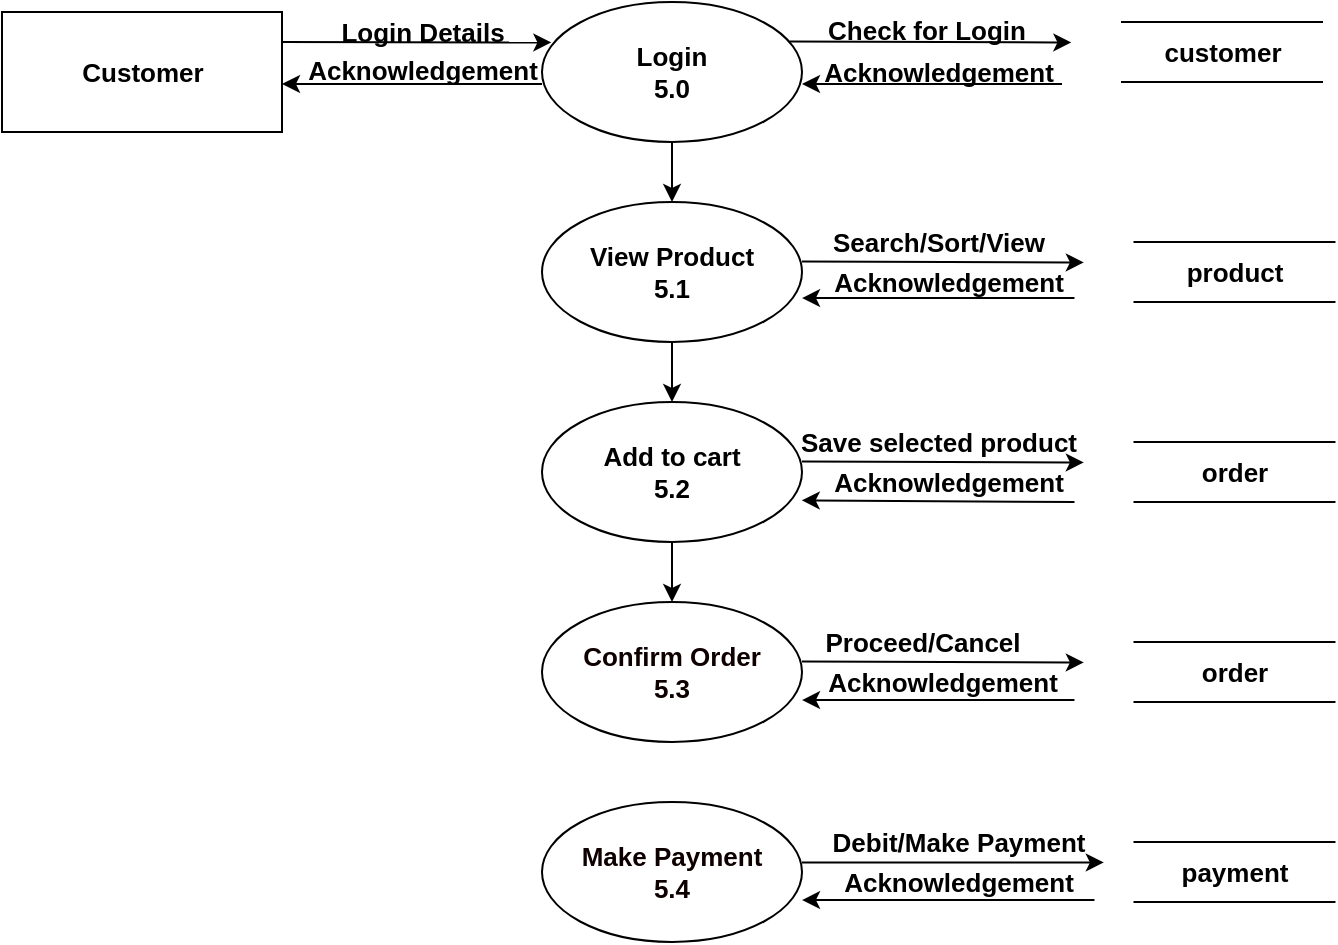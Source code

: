 <mxfile>
    <diagram id="whXCd60FaXvsw_np8MrZ" name="Page-1">
        <mxGraphModel dx="722" dy="551" grid="1" gridSize="10" guides="1" tooltips="1" connect="1" arrows="1" fold="1" page="1" pageScale="1" pageWidth="827" pageHeight="1169" background="#ffffff" math="0" shadow="0">
            <root>
                <mxCell id="0"/>
                <mxCell id="1" parent="0"/>
                <mxCell id="2" style="edgeStyle=none;html=1;exitX=0;exitY=0.5;exitDx=0;exitDy=0;entryX=1;entryY=0.5;entryDx=0;entryDy=0;strokeColor=#000000;" parent="1" edge="1">
                    <mxGeometry relative="1" as="geometry">
                        <mxPoint x="310" y="161" as="sourcePoint"/>
                        <mxPoint x="180" y="161" as="targetPoint"/>
                    </mxGeometry>
                </mxCell>
                <mxCell id="3" style="edgeStyle=none;html=1;exitX=0.5;exitY=1;exitDx=0;exitDy=0;entryX=0.5;entryY=0;entryDx=0;entryDy=0;fontSize=13;fontColor=#0F0000;strokeColor=#000000;" parent="1" source="4" target="11" edge="1">
                    <mxGeometry relative="1" as="geometry"/>
                </mxCell>
                <mxCell id="4" value="&lt;b style=&quot;font-size: 13px&quot;&gt;&lt;font color=&quot;#000000&quot; style=&quot;font-size: 13px&quot;&gt;Login&lt;br&gt;5.0&lt;/font&gt;&lt;/b&gt;" style="ellipse;whiteSpace=wrap;html=1;strokeColor=#000000;fillColor=none;" parent="1" vertex="1">
                    <mxGeometry x="310" y="120" width="130" height="70" as="geometry"/>
                </mxCell>
                <mxCell id="5" style="edgeStyle=none;html=1;exitX=1;exitY=0.25;exitDx=0;exitDy=0;entryX=0.036;entryY=0.289;entryDx=0;entryDy=0;entryPerimeter=0;strokeColor=#000000;" parent="1" source="6" target="4" edge="1">
                    <mxGeometry relative="1" as="geometry"/>
                </mxCell>
                <mxCell id="6" value="&lt;b&gt;Customer&lt;/b&gt;" style="html=1;dashed=0;whitespace=wrap;fontSize=13;fontColor=#000000;strokeColor=#000000;fillColor=none;" parent="1" vertex="1">
                    <mxGeometry x="40" y="125" width="140" height="60" as="geometry"/>
                </mxCell>
                <mxCell id="7" style="edgeStyle=none;html=1;exitX=0;exitY=0.5;exitDx=0;exitDy=0;entryX=1;entryY=0.5;entryDx=0;entryDy=0;strokeColor=#000000;" parent="1" edge="1">
                    <mxGeometry relative="1" as="geometry">
                        <mxPoint x="570" y="161" as="sourcePoint"/>
                        <mxPoint x="440" y="161" as="targetPoint"/>
                    </mxGeometry>
                </mxCell>
                <mxCell id="8" style="edgeStyle=none;html=1;exitX=0.952;exitY=0.282;exitDx=0;exitDy=0;entryX=0.036;entryY=0.289;entryDx=0;entryDy=0;entryPerimeter=0;strokeColor=#000000;exitPerimeter=0;" parent="1" source="4" edge="1">
                    <mxGeometry relative="1" as="geometry">
                        <mxPoint x="440" y="140" as="sourcePoint"/>
                        <mxPoint x="574.68" y="140.23" as="targetPoint"/>
                    </mxGeometry>
                </mxCell>
                <mxCell id="9" value="&lt;font style=&quot;font-size: 13px&quot; color=&quot;#000000&quot;&gt;&lt;b&gt;customer&lt;/b&gt;&lt;/font&gt;" style="html=1;dashed=0;whitespace=wrap;shape=partialRectangle;right=0;left=0;fillColor=none;strokeColor=#000000;" parent="1" vertex="1">
                    <mxGeometry x="600" y="130" width="100" height="30" as="geometry"/>
                </mxCell>
                <mxCell id="10" style="edgeStyle=none;html=1;exitX=0.5;exitY=1;exitDx=0;exitDy=0;entryX=0.5;entryY=0;entryDx=0;entryDy=0;fontSize=13;fontColor=#0F0000;strokeColor=#000000;" parent="1" source="11" target="13" edge="1">
                    <mxGeometry relative="1" as="geometry"/>
                </mxCell>
                <mxCell id="11" value="&lt;font color=&quot;#000000&quot;&gt;&lt;span style=&quot;font-size: 13px&quot;&gt;&lt;b&gt;View Product&lt;br&gt;&lt;/b&gt;&lt;/span&gt;&lt;/font&gt;&lt;b&gt;&lt;font style=&quot;font-size: 13px&quot; color=&quot;#000000&quot;&gt;5.1&lt;/font&gt;&lt;/b&gt;" style="ellipse;whiteSpace=wrap;html=1;strokeColor=#000000;fillColor=none;" parent="1" vertex="1">
                    <mxGeometry x="310" y="220" width="130" height="70" as="geometry"/>
                </mxCell>
                <mxCell id="12" style="edgeStyle=none;html=1;exitX=0.5;exitY=1;exitDx=0;exitDy=0;entryX=0.5;entryY=0;entryDx=0;entryDy=0;fontSize=13;fontColor=#0F0000;strokeColor=#000000;" parent="1" source="13" target="14" edge="1">
                    <mxGeometry relative="1" as="geometry"/>
                </mxCell>
                <mxCell id="13" value="&lt;font style=&quot;font-size: 13px&quot; color=&quot;#000000&quot;&gt;&lt;b&gt;Add to cart&lt;br&gt;5.2&lt;br&gt;&lt;/b&gt;&lt;/font&gt;" style="ellipse;whiteSpace=wrap;html=1;strokeColor=#000000;fillColor=none;" parent="1" vertex="1">
                    <mxGeometry x="310" y="320" width="130" height="70" as="geometry"/>
                </mxCell>
                <mxCell id="14" value="&lt;font color=&quot;#0f0000&quot; style=&quot;font-size: 13px&quot;&gt;&lt;b&gt;Confirm Order&lt;br&gt;5.3&lt;br&gt;&lt;/b&gt;&lt;/font&gt;" style="ellipse;whiteSpace=wrap;html=1;strokeColor=#000000;fillColor=none;" parent="1" vertex="1">
                    <mxGeometry x="310" y="420" width="130" height="70" as="geometry"/>
                </mxCell>
                <mxCell id="15" value="&lt;font color=&quot;#0f0000&quot; style=&quot;font-size: 13px&quot;&gt;&lt;b&gt;Make Payment&lt;br&gt;5.4&lt;br&gt;&lt;/b&gt;&lt;/font&gt;" style="ellipse;whiteSpace=wrap;html=1;strokeColor=#000000;fillColor=none;" parent="1" vertex="1">
                    <mxGeometry x="310" y="520" width="130" height="70" as="geometry"/>
                </mxCell>
                <mxCell id="16" style="edgeStyle=none;html=1;exitX=0;exitY=0.5;exitDx=0;exitDy=0;entryX=1;entryY=0.643;entryDx=0;entryDy=0;strokeColor=#000000;entryPerimeter=0;" parent="1" edge="1">
                    <mxGeometry relative="1" as="geometry">
                        <mxPoint x="576.24" y="268" as="sourcePoint"/>
                        <mxPoint x="440" y="268.01" as="targetPoint"/>
                    </mxGeometry>
                </mxCell>
                <mxCell id="17" style="edgeStyle=none;html=1;exitX=0.952;exitY=0.282;exitDx=0;exitDy=0;entryX=0.036;entryY=0.289;entryDx=0;entryDy=0;entryPerimeter=0;strokeColor=#000000;exitPerimeter=0;" parent="1" edge="1">
                    <mxGeometry relative="1" as="geometry">
                        <mxPoint x="440" y="249.74" as="sourcePoint"/>
                        <mxPoint x="580.92" y="250.23" as="targetPoint"/>
                    </mxGeometry>
                </mxCell>
                <mxCell id="18" value="&lt;font style=&quot;font-size: 13px&quot; color=&quot;#000000&quot;&gt;&lt;b&gt;product&lt;/b&gt;&lt;/font&gt;" style="html=1;dashed=0;whitespace=wrap;shape=partialRectangle;right=0;left=0;fillColor=none;strokeColor=#000000;" parent="1" vertex="1">
                    <mxGeometry x="606.24" y="240" width="100" height="30" as="geometry"/>
                </mxCell>
                <mxCell id="19" style="edgeStyle=none;html=1;exitX=0;exitY=0.5;exitDx=0;exitDy=0;entryX=0.999;entryY=0.631;entryDx=0;entryDy=0;strokeColor=#000000;entryPerimeter=0;" parent="1" edge="1">
                    <mxGeometry relative="1" as="geometry">
                        <mxPoint x="576.24" y="370" as="sourcePoint"/>
                        <mxPoint x="439.87" y="369.17" as="targetPoint"/>
                    </mxGeometry>
                </mxCell>
                <mxCell id="20" style="edgeStyle=none;html=1;exitX=0.952;exitY=0.282;exitDx=0;exitDy=0;entryX=0.036;entryY=0.289;entryDx=0;entryDy=0;entryPerimeter=0;strokeColor=#000000;exitPerimeter=0;" parent="1" edge="1">
                    <mxGeometry relative="1" as="geometry">
                        <mxPoint x="440" y="349.74" as="sourcePoint"/>
                        <mxPoint x="580.92" y="350.23" as="targetPoint"/>
                    </mxGeometry>
                </mxCell>
                <mxCell id="21" value="&lt;font style=&quot;font-size: 13px&quot; color=&quot;#000000&quot;&gt;&lt;b&gt;order&lt;/b&gt;&lt;/font&gt;" style="html=1;dashed=0;whitespace=wrap;shape=partialRectangle;right=0;left=0;fillColor=none;strokeColor=#000000;" parent="1" vertex="1">
                    <mxGeometry x="606.24" y="340" width="100" height="30" as="geometry"/>
                </mxCell>
                <mxCell id="22" style="edgeStyle=none;html=1;exitX=0;exitY=0.5;exitDx=0;exitDy=0;entryX=1;entryY=0.643;entryDx=0;entryDy=0;strokeColor=#000000;entryPerimeter=0;" parent="1" edge="1">
                    <mxGeometry relative="1" as="geometry">
                        <mxPoint x="576.24" y="469" as="sourcePoint"/>
                        <mxPoint x="440" y="469.01" as="targetPoint"/>
                    </mxGeometry>
                </mxCell>
                <mxCell id="23" style="edgeStyle=none;html=1;exitX=0.952;exitY=0.282;exitDx=0;exitDy=0;entryX=0.036;entryY=0.289;entryDx=0;entryDy=0;entryPerimeter=0;strokeColor=#000000;exitPerimeter=0;" parent="1" edge="1">
                    <mxGeometry relative="1" as="geometry">
                        <mxPoint x="440" y="449.74" as="sourcePoint"/>
                        <mxPoint x="580.92" y="450.23" as="targetPoint"/>
                    </mxGeometry>
                </mxCell>
                <mxCell id="24" value="&lt;font style=&quot;font-size: 13px&quot; color=&quot;#000000&quot;&gt;&lt;b&gt;order&lt;/b&gt;&lt;/font&gt;" style="html=1;dashed=0;whitespace=wrap;shape=partialRectangle;right=0;left=0;fillColor=none;strokeColor=#000000;" parent="1" vertex="1">
                    <mxGeometry x="606.24" y="440" width="100" height="30" as="geometry"/>
                </mxCell>
                <mxCell id="25" style="edgeStyle=none;html=1;exitX=0;exitY=0.5;exitDx=0;exitDy=0;entryX=1;entryY=0.643;entryDx=0;entryDy=0;strokeColor=#000000;entryPerimeter=0;" parent="1" edge="1">
                    <mxGeometry relative="1" as="geometry">
                        <mxPoint x="586.24" y="569" as="sourcePoint"/>
                        <mxPoint x="440" y="569.01" as="targetPoint"/>
                    </mxGeometry>
                </mxCell>
                <mxCell id="26" style="edgeStyle=none;html=1;exitX=1;exitY=0.432;exitDx=0;exitDy=0;entryX=0.036;entryY=0.289;entryDx=0;entryDy=0;entryPerimeter=0;strokeColor=#000000;exitPerimeter=0;" parent="1" source="15" edge="1">
                    <mxGeometry relative="1" as="geometry">
                        <mxPoint x="450" y="549.74" as="sourcePoint"/>
                        <mxPoint x="590.92" y="550.23" as="targetPoint"/>
                    </mxGeometry>
                </mxCell>
                <mxCell id="27" value="&lt;font style=&quot;font-size: 13px&quot; color=&quot;#000000&quot;&gt;&lt;b&gt;payment&lt;/b&gt;&lt;/font&gt;" style="html=1;dashed=0;whitespace=wrap;shape=partialRectangle;right=0;left=0;fillColor=none;strokeColor=#000000;" parent="1" vertex="1">
                    <mxGeometry x="606.24" y="540" width="100" height="30" as="geometry"/>
                </mxCell>
                <mxCell id="28" value="&lt;b&gt;&lt;font color=&quot;#000000&quot; style=&quot;font-size: 13px&quot;&gt;Login Details&lt;/font&gt;&lt;/b&gt;" style="text;html=1;align=center;verticalAlign=middle;resizable=0;points=[];autosize=1;strokeColor=none;fillColor=none;" vertex="1" parent="1">
                    <mxGeometry x="200" y="125" width="100" height="20" as="geometry"/>
                </mxCell>
                <mxCell id="29" value="&lt;b&gt;Acknowledgement&lt;/b&gt;" style="text;html=1;align=center;verticalAlign=middle;resizable=0;points=[];autosize=1;strokeColor=none;fillColor=none;fontSize=13;fontColor=#000000;" vertex="1" parent="1">
                    <mxGeometry x="185" y="144" width="130" height="20" as="geometry"/>
                </mxCell>
                <mxCell id="30" value="&lt;b&gt;&lt;font style=&quot;font-size: 13px&quot; color=&quot;#000000&quot;&gt;Check for Login&lt;/font&gt;&lt;/b&gt;" style="text;html=1;align=center;verticalAlign=middle;resizable=0;points=[];autosize=1;strokeColor=none;fillColor=none;" vertex="1" parent="1">
                    <mxGeometry x="447" y="124" width="110" height="20" as="geometry"/>
                </mxCell>
                <mxCell id="31" value="&lt;b&gt;Acknowledgement&lt;/b&gt;" style="text;html=1;align=center;verticalAlign=middle;resizable=0;points=[];autosize=1;strokeColor=none;fillColor=none;fontSize=13;fontColor=#000000;" vertex="1" parent="1">
                    <mxGeometry x="443" y="145" width="130" height="20" as="geometry"/>
                </mxCell>
                <mxCell id="32" value="&lt;b&gt;&lt;font style=&quot;font-size: 13px&quot; color=&quot;#000000&quot;&gt;Search/Sort/View&lt;/font&gt;&lt;/b&gt;" style="text;html=1;align=center;verticalAlign=middle;resizable=0;points=[];autosize=1;strokeColor=none;fillColor=none;" vertex="1" parent="1">
                    <mxGeometry x="448" y="230" width="120" height="20" as="geometry"/>
                </mxCell>
                <mxCell id="33" value="&lt;b&gt;Acknowledgement&lt;/b&gt;" style="text;html=1;align=center;verticalAlign=middle;resizable=0;points=[];autosize=1;strokeColor=none;fillColor=none;fontSize=13;fontColor=#000000;" vertex="1" parent="1">
                    <mxGeometry x="448" y="250" width="130" height="20" as="geometry"/>
                </mxCell>
                <mxCell id="34" value="&lt;b&gt;Save selected product&lt;/b&gt;" style="text;html=1;align=center;verticalAlign=middle;resizable=0;points=[];autosize=1;strokeColor=none;fillColor=none;fontSize=13;fontColor=#000000;" vertex="1" parent="1">
                    <mxGeometry x="433" y="330" width="150" height="20" as="geometry"/>
                </mxCell>
                <mxCell id="35" value="&lt;b&gt;Acknowledgement&lt;/b&gt;" style="text;html=1;align=center;verticalAlign=middle;resizable=0;points=[];autosize=1;strokeColor=none;fillColor=none;fontSize=13;fontColor=#000000;" vertex="1" parent="1">
                    <mxGeometry x="448" y="350" width="130" height="20" as="geometry"/>
                </mxCell>
                <mxCell id="36" value="&lt;b&gt;Proceed/Cancel&lt;/b&gt;" style="text;html=1;align=center;verticalAlign=middle;resizable=0;points=[];autosize=1;strokeColor=none;fillColor=none;fontSize=13;fontColor=#000000;" vertex="1" parent="1">
                    <mxGeometry x="445" y="430" width="110" height="20" as="geometry"/>
                </mxCell>
                <mxCell id="37" value="&lt;b&gt;Acknowledgement&lt;/b&gt;" style="text;html=1;align=center;verticalAlign=middle;resizable=0;points=[];autosize=1;strokeColor=none;fillColor=none;fontSize=13;fontColor=#000000;" vertex="1" parent="1">
                    <mxGeometry x="445" y="450" width="130" height="20" as="geometry"/>
                </mxCell>
                <mxCell id="39" value="&lt;b&gt;Debit/Make Payment&lt;/b&gt;" style="text;html=1;align=center;verticalAlign=middle;resizable=0;points=[];autosize=1;strokeColor=none;fillColor=none;fontSize=13;fontColor=#000000;" vertex="1" parent="1">
                    <mxGeometry x="448" y="530" width="140" height="20" as="geometry"/>
                </mxCell>
                <mxCell id="40" value="&lt;b&gt;Acknowledgement&lt;/b&gt;" style="text;html=1;align=center;verticalAlign=middle;resizable=0;points=[];autosize=1;strokeColor=none;fillColor=none;fontSize=13;fontColor=#000000;" vertex="1" parent="1">
                    <mxGeometry x="453" y="550" width="130" height="20" as="geometry"/>
                </mxCell>
            </root>
        </mxGraphModel>
    </diagram>
</mxfile>
